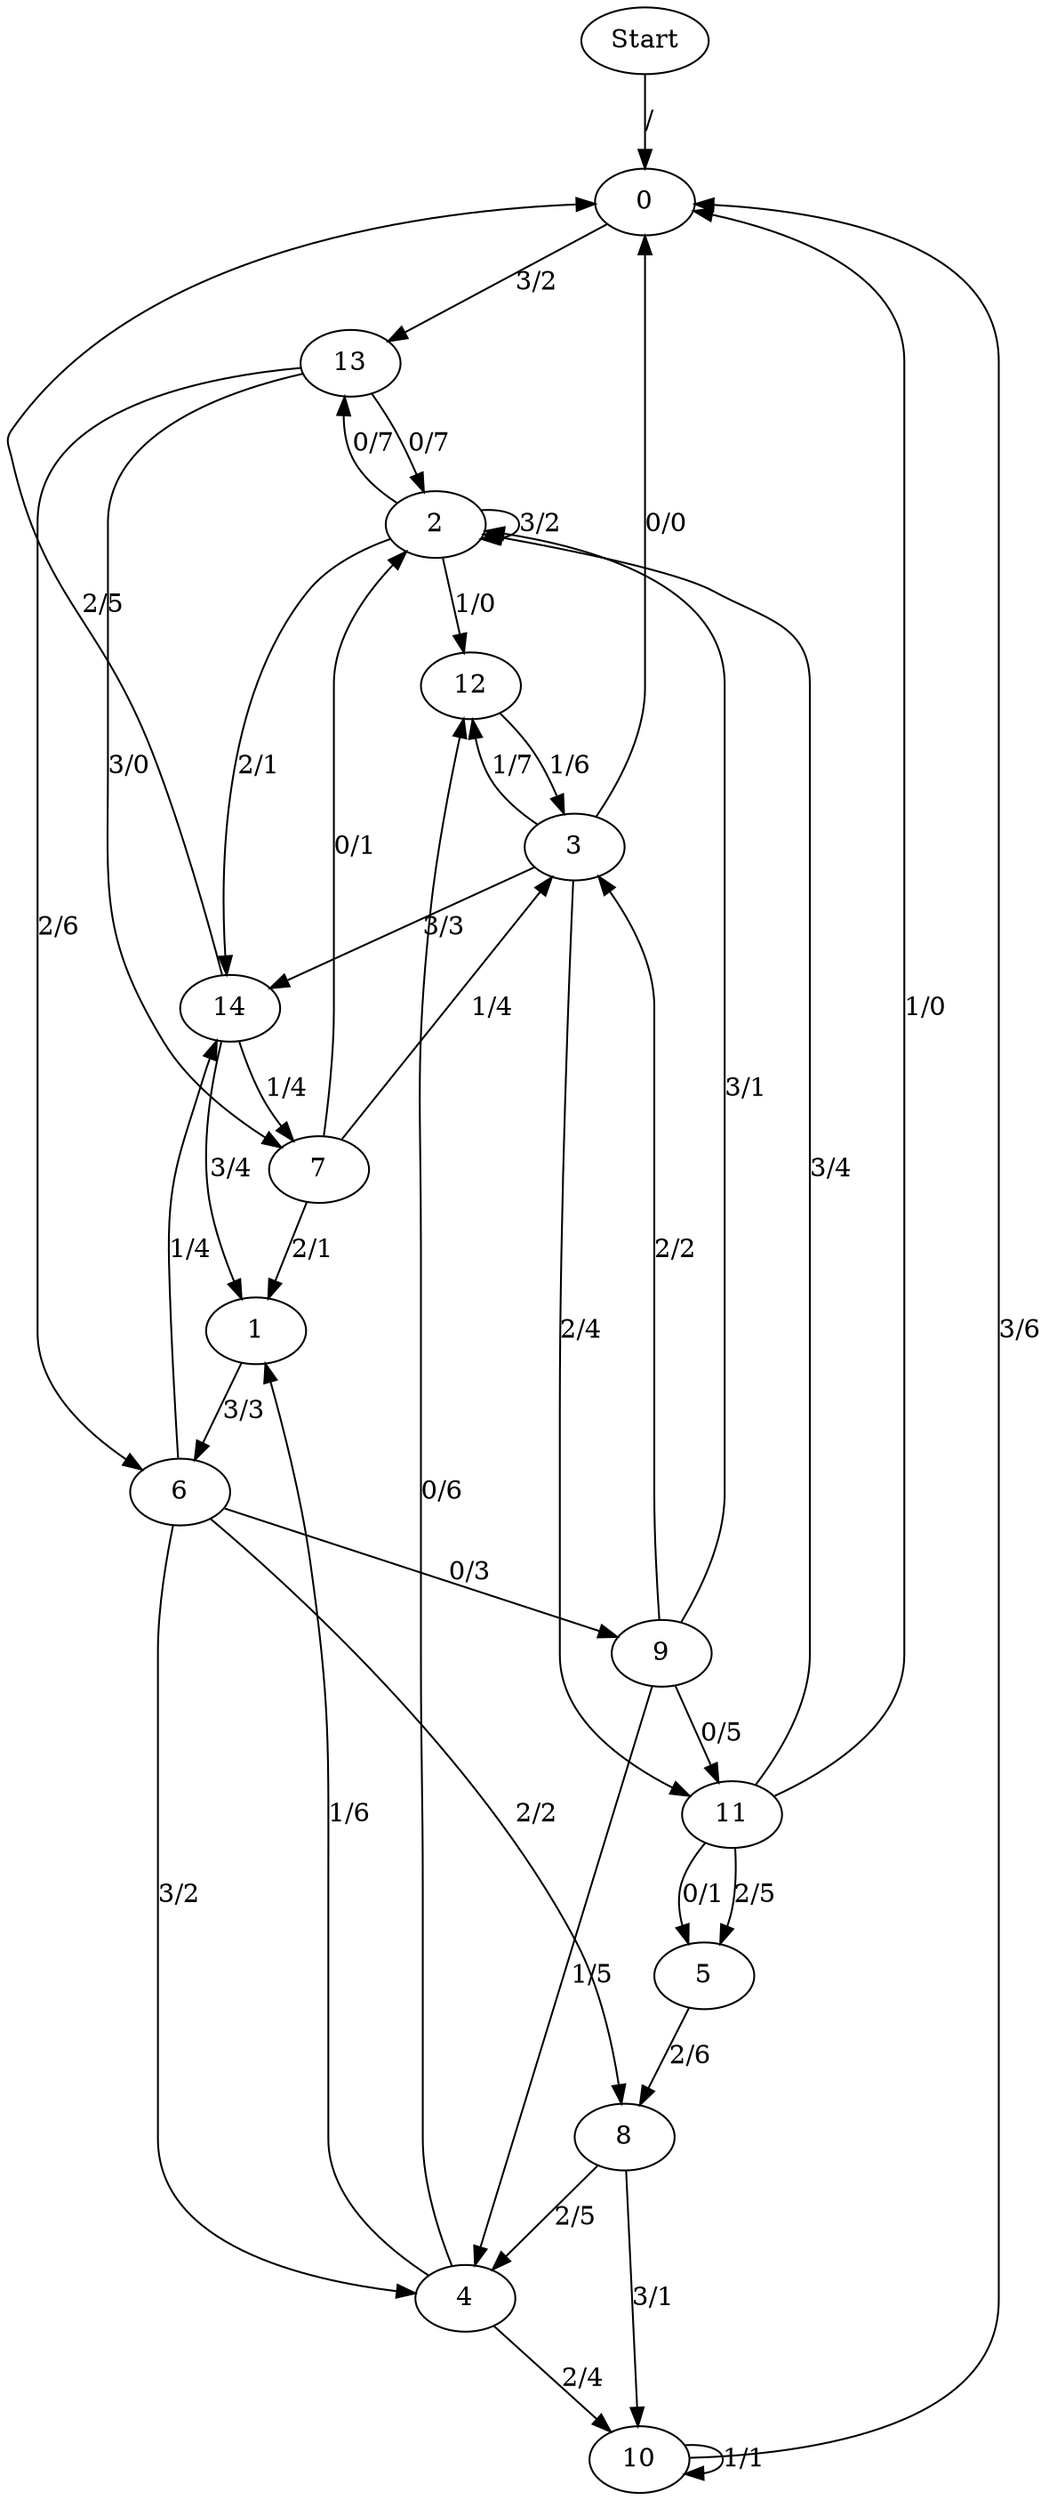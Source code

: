 digraph {
	Start -> 0 [label="/"]
	0 -> 13 [label="3/2"]
	9 -> 3 [label="2/2"]
	9 -> 2 [label="3/1"]
	9 -> 11 [label="0/5"]
	9 -> 4 [label="1/5"]
	3 -> 11 [label="2/4"]
	3 -> 14 [label="3/3"]
	3 -> 0 [label="0/0"]
	3 -> 12 [label="1/7"]
	11 -> 5 [label="2/5"]
	11 -> 2 [label="3/4"]
	11 -> 5 [label="0/1"]
	11 -> 0 [label="1/0"]
	5 -> 8 [label="2/6"]
	8 -> 4 [label="2/5"]
	8 -> 10 [label="3/1"]
	4 -> 12 [label="0/6"]
	4 -> 1 [label="1/6"]
	4 -> 10 [label="2/4"]
	10 -> 0 [label="3/6"]
	10 -> 10 [label="1/1"]
	1 -> 6 [label="3/3"]
	6 -> 9 [label="0/3"]
	6 -> 14 [label="1/4"]
	6 -> 8 [label="2/2"]
	6 -> 4 [label="3/2"]
	14 -> 7 [label="1/4"]
	14 -> 0 [label="2/5"]
	14 -> 1 [label="3/4"]
	7 -> 3 [label="1/4"]
	7 -> 1 [label="2/1"]
	7 -> 2 [label="0/1"]
	2 -> 12 [label="1/0"]
	2 -> 14 [label="2/1"]
	2 -> 2 [label="3/2"]
	2 -> 13 [label="0/7"]
	13 -> 6 [label="2/6"]
	13 -> 7 [label="3/0"]
	13 -> 2 [label="0/7"]
	12 -> 3 [label="1/6"]
}